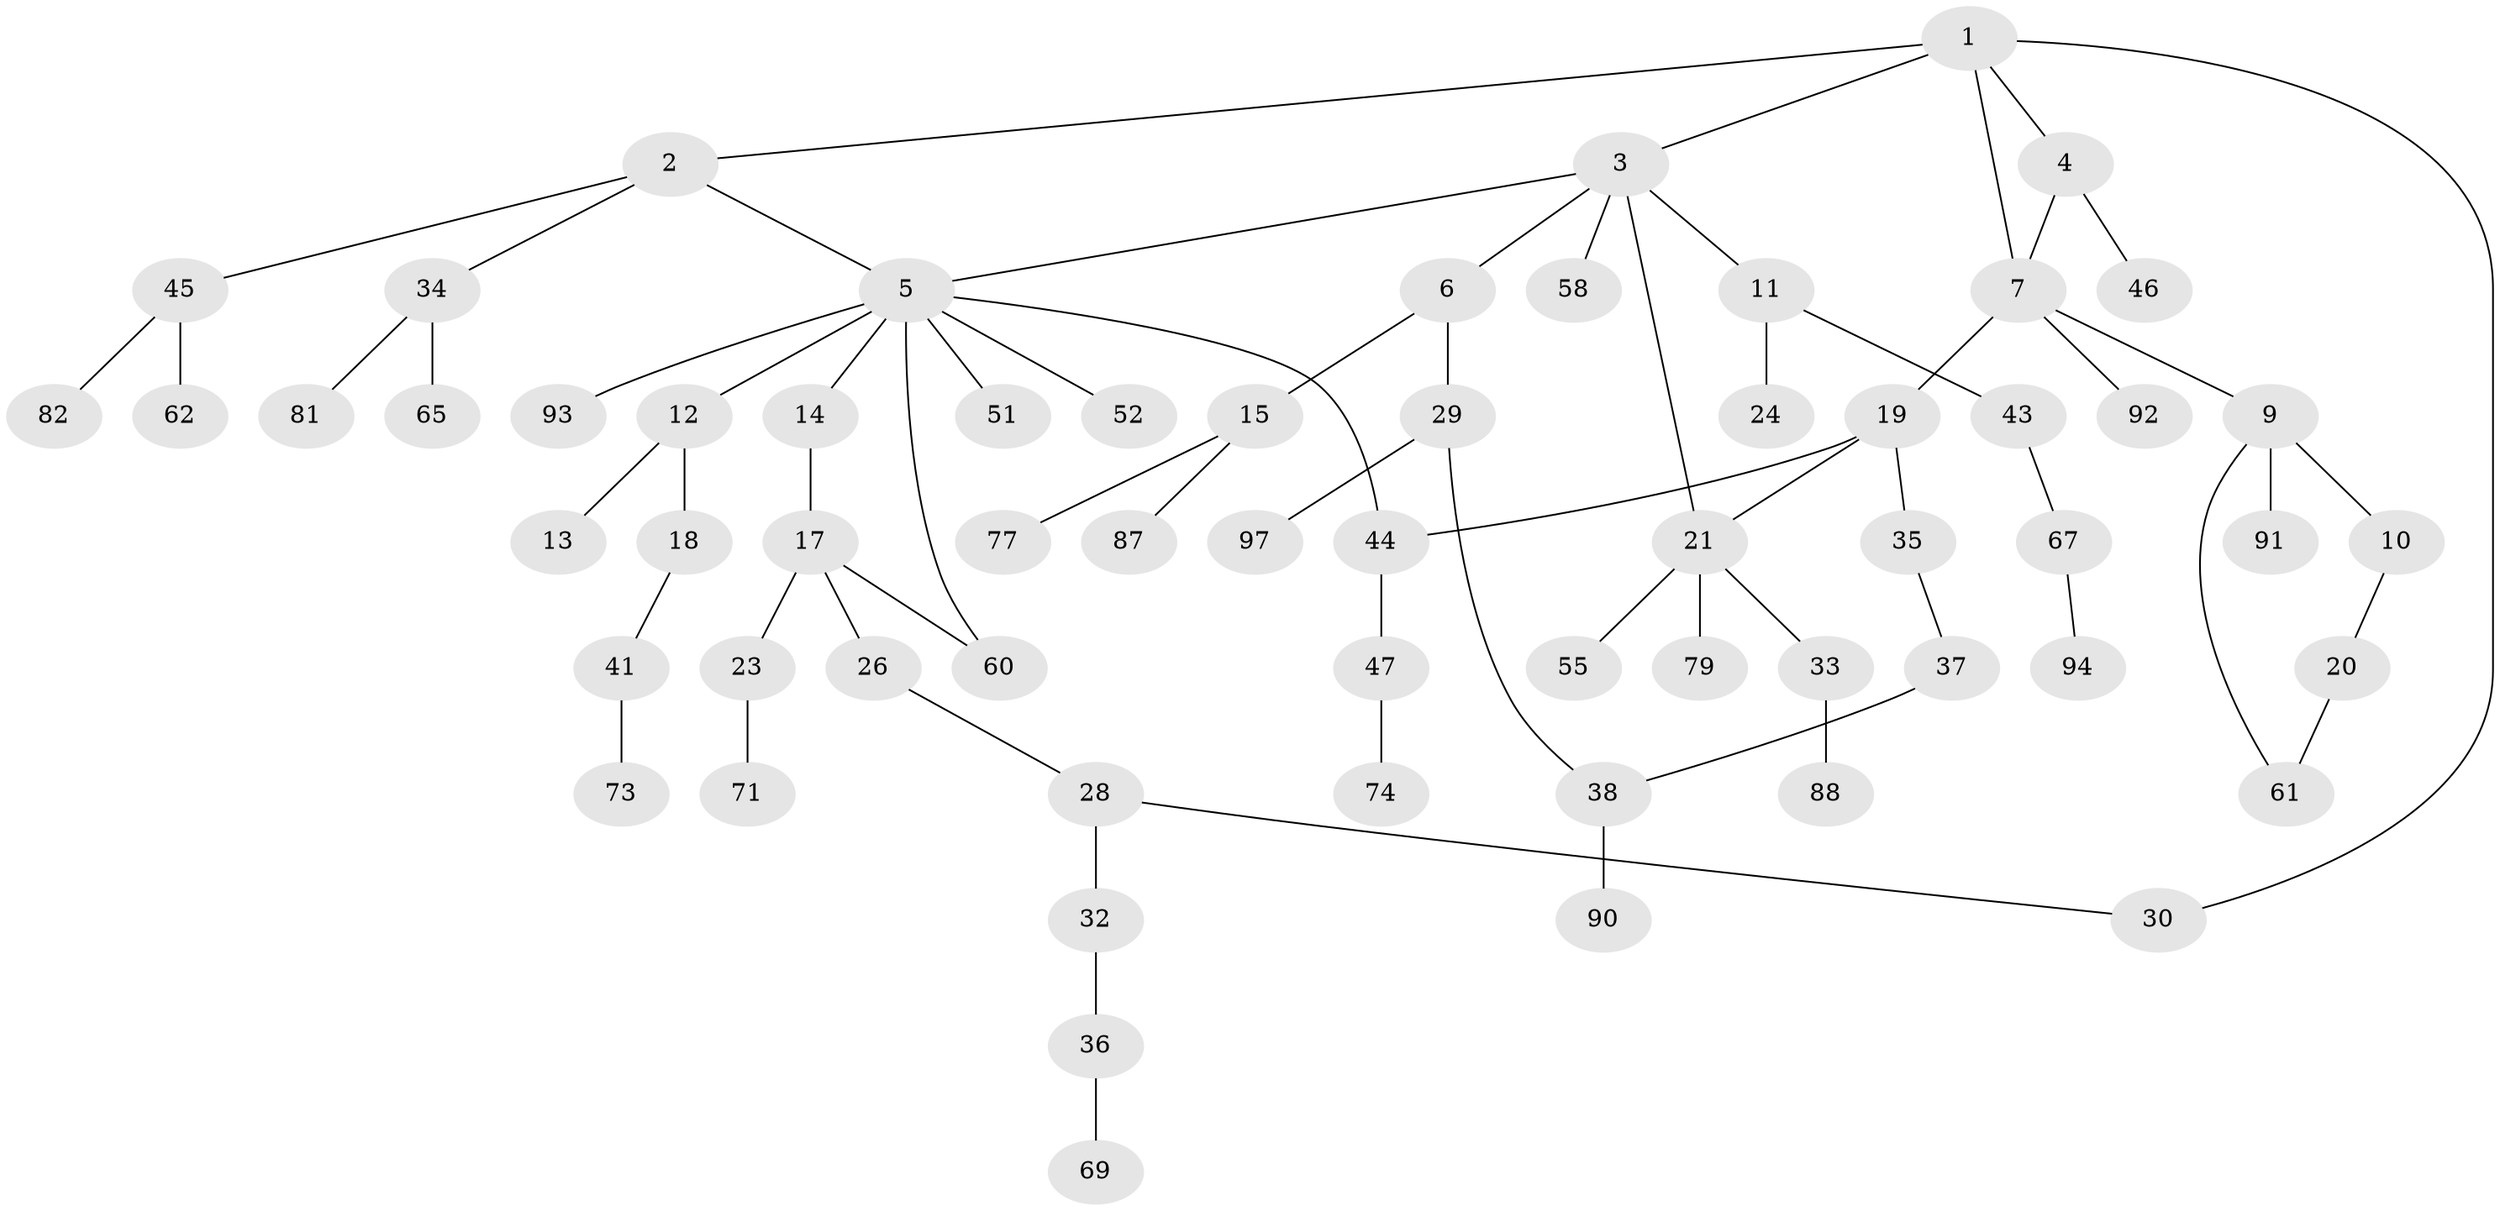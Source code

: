 // original degree distribution, {6: 0.010309278350515464, 4: 0.12371134020618557, 5: 0.010309278350515464, 3: 0.16494845360824742, 7: 0.010309278350515464, 1: 0.3711340206185567, 2: 0.30927835051546393}
// Generated by graph-tools (version 1.1) at 2025/41/03/06/25 10:41:31]
// undirected, 63 vertices, 70 edges
graph export_dot {
graph [start="1"]
  node [color=gray90,style=filled];
  1 [super="+42"];
  2 [super="+27"];
  3 [super="+8"];
  4;
  5 [super="+16"];
  6 [super="+66"];
  7 [super="+83"];
  9 [super="+57"];
  10 [super="+76"];
  11 [super="+63"];
  12 [super="+39"];
  13;
  14 [super="+40"];
  15 [super="+48"];
  17 [super="+25"];
  18 [super="+49"];
  19 [super="+72"];
  20;
  21 [super="+22"];
  23 [super="+54"];
  24;
  26;
  28 [super="+50"];
  29 [super="+56"];
  30 [super="+31"];
  32 [super="+86"];
  33 [super="+78"];
  34 [super="+53"];
  35;
  36;
  37 [super="+64"];
  38 [super="+89"];
  41;
  43;
  44 [super="+84"];
  45 [super="+59"];
  46;
  47;
  51;
  52;
  55 [super="+70"];
  58;
  60;
  61 [super="+85"];
  62 [super="+68"];
  65 [super="+96"];
  67;
  69;
  71;
  73 [super="+80"];
  74 [super="+75"];
  77;
  79 [super="+95"];
  81;
  82;
  87;
  88;
  90;
  91;
  92;
  93;
  94;
  97;
  1 -- 2;
  1 -- 3;
  1 -- 4;
  1 -- 7;
  1 -- 30;
  2 -- 34;
  2 -- 45;
  2 -- 5;
  3 -- 5;
  3 -- 6;
  3 -- 11;
  3 -- 58;
  3 -- 21;
  4 -- 46;
  4 -- 7;
  5 -- 12;
  5 -- 14;
  5 -- 44;
  5 -- 93;
  5 -- 51;
  5 -- 52;
  5 -- 60;
  6 -- 15;
  6 -- 29;
  7 -- 9;
  7 -- 19;
  7 -- 92;
  9 -- 10;
  9 -- 91;
  9 -- 61;
  10 -- 20;
  11 -- 24;
  11 -- 43;
  12 -- 13;
  12 -- 18;
  14 -- 17;
  15 -- 77;
  15 -- 87;
  17 -- 23;
  17 -- 26;
  17 -- 60;
  18 -- 41;
  19 -- 35;
  19 -- 21;
  19 -- 44;
  20 -- 61;
  21 -- 55;
  21 -- 79;
  21 -- 33;
  23 -- 71;
  26 -- 28;
  28 -- 30;
  28 -- 32;
  29 -- 97;
  29 -- 38;
  32 -- 36;
  33 -- 88 [weight=2];
  34 -- 65;
  34 -- 81;
  35 -- 37;
  36 -- 69;
  37 -- 38;
  38 -- 90;
  41 -- 73;
  43 -- 67;
  44 -- 47;
  45 -- 62;
  45 -- 82;
  47 -- 74;
  67 -- 94;
}
